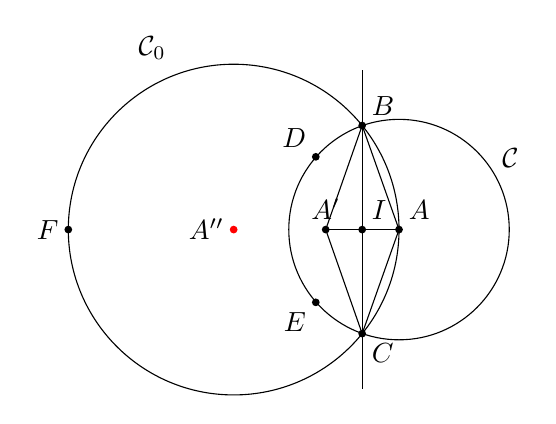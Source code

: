 \begin{tikzpicture}[scale=0.7]
   
     \def \maincircle{(0,0) circle (3)};
     \coordinate (O) at (0,0);

     \coordinate (A) at (3,0);
     \coordinate (B) at (39:3);   
     \coordinate (C) at (-39:3);   
     \coordinate (AA) at (1.67,0);   
     \def \secondcircle{(A) circle (2)};

     \coordinate (E) at (1.49,1.32);
     \coordinate (F) at (1.49,-1.32);

     \draw \maincircle;
     \draw \secondcircle;  
 
 %   \draw[red] (E) circle (2);
  %  \draw[red] (F) circle (2);

 %   \draw (AA) circle (1.33);  

    \draw (B)--(C)-- +(0,-1)--(B) -- +(0,1);  
    \draw (A)--(B)--(AA)--(C)--cycle;  
 \draw (A)--(AA);  

   \coordinate (I) at ($(B)!0.5!(C)$);
   \node[above right] at (I) {$I$}; 
   \fill (I) circle (2pt);

%   \draw {\pgfpointintersectionofcircles
% {\pgfpointxy{0}{0}}{\pgfpointxy{3}{0}}
% {3cm}{2cm}{2}} circle {2};

   \node[above right] at (B) {$B$}; 
   \fill (B) circle (2pt);  


   \node[below right] at (C) {$C$}; 
   \fill (C) circle (2pt);  

       \node at (E) [above left] {$D$};    
       \fill (E) circle (2pt);  

       \node at (F) [below left] {$E$};    
       \fill (F) circle (2pt);  

       \node at (0,0) [left] {$A''$};    
       \fill[red] (0,0) circle (2pt); 

       \node at (-3,0) [left] {$F$};    
       \fill (-3,0) circle (2pt); 

       \node at (-1.9,2.9) [above right] {$\mathcal{C}_0$};   
       \node at (4.7,1.3) [right] {$\mathcal{C}$}; 
       \node at (A) [above right] {$A$};    
       \fill (A) circle (2pt);  


       \node at (AA) [above] {$A'$};    
       \fill (AA) circle (2pt);  

\end{tikzpicture}
